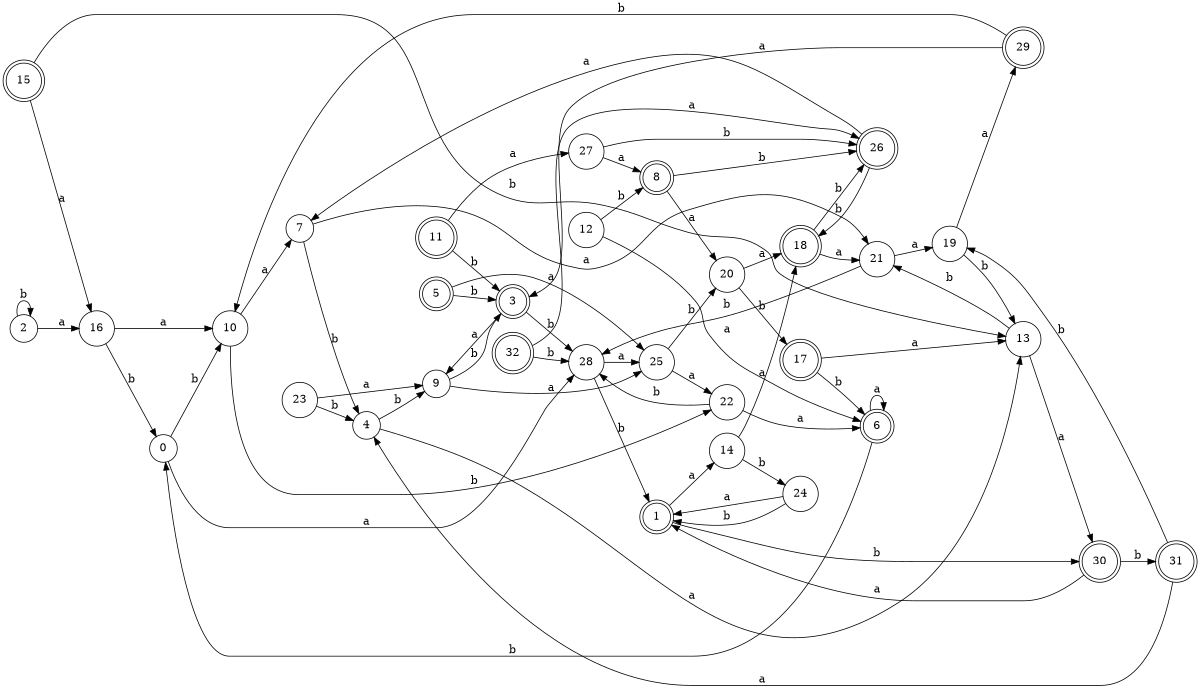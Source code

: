 digraph n27_10 {
__start0 [label="" shape="none"];

rankdir=LR;
size="8,5";

s0 [style="filled", color="black", fillcolor="white" shape="circle", label="0"];
s1 [style="rounded,filled", color="black", fillcolor="white" shape="doublecircle", label="1"];
s2 [style="filled", color="black", fillcolor="white" shape="circle", label="2"];
s3 [style="rounded,filled", color="black", fillcolor="white" shape="doublecircle", label="3"];
s4 [style="filled", color="black", fillcolor="white" shape="circle", label="4"];
s5 [style="rounded,filled", color="black", fillcolor="white" shape="doublecircle", label="5"];
s6 [style="rounded,filled", color="black", fillcolor="white" shape="doublecircle", label="6"];
s7 [style="filled", color="black", fillcolor="white" shape="circle", label="7"];
s8 [style="rounded,filled", color="black", fillcolor="white" shape="doublecircle", label="8"];
s9 [style="filled", color="black", fillcolor="white" shape="circle", label="9"];
s10 [style="filled", color="black", fillcolor="white" shape="circle", label="10"];
s11 [style="rounded,filled", color="black", fillcolor="white" shape="doublecircle", label="11"];
s12 [style="filled", color="black", fillcolor="white" shape="circle", label="12"];
s13 [style="filled", color="black", fillcolor="white" shape="circle", label="13"];
s14 [style="filled", color="black", fillcolor="white" shape="circle", label="14"];
s15 [style="rounded,filled", color="black", fillcolor="white" shape="doublecircle", label="15"];
s16 [style="filled", color="black", fillcolor="white" shape="circle", label="16"];
s17 [style="rounded,filled", color="black", fillcolor="white" shape="doublecircle", label="17"];
s18 [style="rounded,filled", color="black", fillcolor="white" shape="doublecircle", label="18"];
s19 [style="filled", color="black", fillcolor="white" shape="circle", label="19"];
s20 [style="filled", color="black", fillcolor="white" shape="circle", label="20"];
s21 [style="filled", color="black", fillcolor="white" shape="circle", label="21"];
s22 [style="filled", color="black", fillcolor="white" shape="circle", label="22"];
s23 [style="filled", color="black", fillcolor="white" shape="circle", label="23"];
s24 [style="filled", color="black", fillcolor="white" shape="circle", label="24"];
s25 [style="filled", color="black", fillcolor="white" shape="circle", label="25"];
s26 [style="rounded,filled", color="black", fillcolor="white" shape="doublecircle", label="26"];
s27 [style="filled", color="black", fillcolor="white" shape="circle", label="27"];
s28 [style="filled", color="black", fillcolor="white" shape="circle", label="28"];
s29 [style="rounded,filled", color="black", fillcolor="white" shape="doublecircle", label="29"];
s30 [style="rounded,filled", color="black", fillcolor="white" shape="doublecircle", label="30"];
s31 [style="rounded,filled", color="black", fillcolor="white" shape="doublecircle", label="31"];
s32 [style="rounded,filled", color="black", fillcolor="white" shape="doublecircle", label="32"];
s0 -> s28 [label="a"];
s0 -> s10 [label="b"];
s1 -> s14 [label="a"];
s1 -> s30 [label="b"];
s2 -> s16 [label="a"];
s2 -> s2 [label="b"];
s3 -> s9 [label="a"];
s3 -> s28 [label="b"];
s4 -> s13 [label="a"];
s4 -> s9 [label="b"];
s5 -> s25 [label="a"];
s5 -> s3 [label="b"];
s6 -> s6 [label="a"];
s6 -> s0 [label="b"];
s7 -> s21 [label="a"];
s7 -> s4 [label="b"];
s8 -> s20 [label="a"];
s8 -> s26 [label="b"];
s9 -> s25 [label="a"];
s9 -> s3 [label="b"];
s10 -> s7 [label="a"];
s10 -> s22 [label="b"];
s11 -> s27 [label="a"];
s11 -> s3 [label="b"];
s12 -> s6 [label="a"];
s12 -> s8 [label="b"];
s13 -> s30 [label="a"];
s13 -> s21 [label="b"];
s14 -> s18 [label="a"];
s14 -> s24 [label="b"];
s15 -> s16 [label="a"];
s15 -> s13 [label="b"];
s16 -> s10 [label="a"];
s16 -> s0 [label="b"];
s17 -> s13 [label="a"];
s17 -> s6 [label="b"];
s18 -> s21 [label="a"];
s18 -> s26 [label="b"];
s19 -> s29 [label="a"];
s19 -> s13 [label="b"];
s20 -> s18 [label="a"];
s20 -> s17 [label="b"];
s21 -> s19 [label="a"];
s21 -> s28 [label="b"];
s22 -> s6 [label="a"];
s22 -> s28 [label="b"];
s23 -> s9 [label="a"];
s23 -> s4 [label="b"];
s24 -> s1 [label="a"];
s24 -> s1 [label="b"];
s25 -> s22 [label="a"];
s25 -> s20 [label="b"];
s26 -> s7 [label="a"];
s26 -> s18 [label="b"];
s27 -> s8 [label="a"];
s27 -> s26 [label="b"];
s28 -> s25 [label="a"];
s28 -> s1 [label="b"];
s29 -> s3 [label="a"];
s29 -> s10 [label="b"];
s30 -> s1 [label="a"];
s30 -> s31 [label="b"];
s31 -> s4 [label="a"];
s31 -> s19 [label="b"];
s32 -> s26 [label="a"];
s32 -> s28 [label="b"];

}